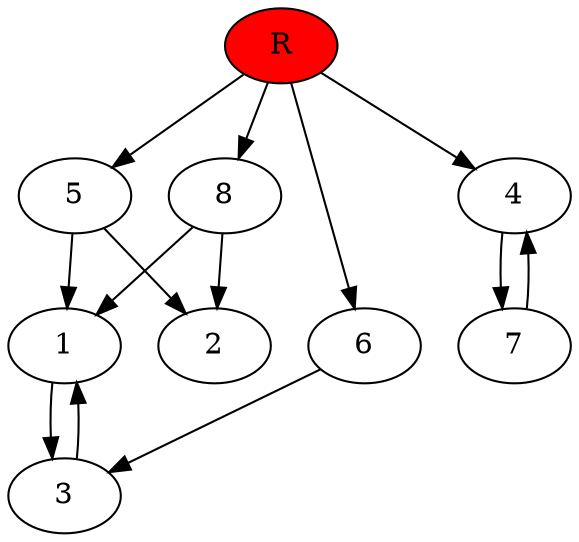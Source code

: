 digraph prb7054 {
	1
	2
	3
	4
	5
	6
	7
	8
	R [fillcolor="#ff0000" style=filled]
	1 -> 3
	3 -> 1
	4 -> 7
	5 -> 1
	5 -> 2
	6 -> 3
	7 -> 4
	8 -> 1
	8 -> 2
	R -> 4
	R -> 5
	R -> 6
	R -> 8
}
